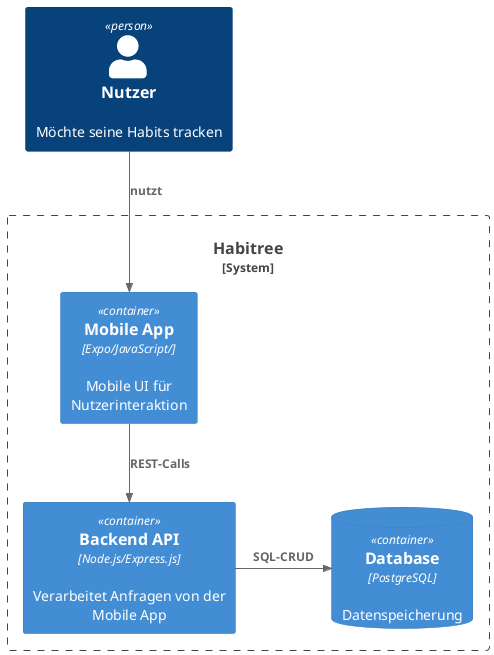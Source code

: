 @startuml c4-habitree-level1
!include <c4/C4_Context.puml>
!include <C4/C4>  
!include <C4/C4_Container> 

Person(user, "Nutzer", "Möchte seine Habits tracken")
System_Boundary(gewohnheitstier, "Habitree") {
  
  Container(api,    "Backend API", "Node.js/Express.js", "Verarbeitet Anfragen von der Mobile App ")
  
  Container(mobileApp, "Mobile App", "Expo/JavaScript/", "Mobile UI für Nutzerinteraktion")
  ContainerDb(db,    "Database",  "PostgreSQL", "Datenspeicherung")
}




Rel(user, mobileApp, "nutzt")
Rel_R(api,       db,     "SQL-CRUD")
Rel(mobileApp, api, "REST-Calls")


@enduml